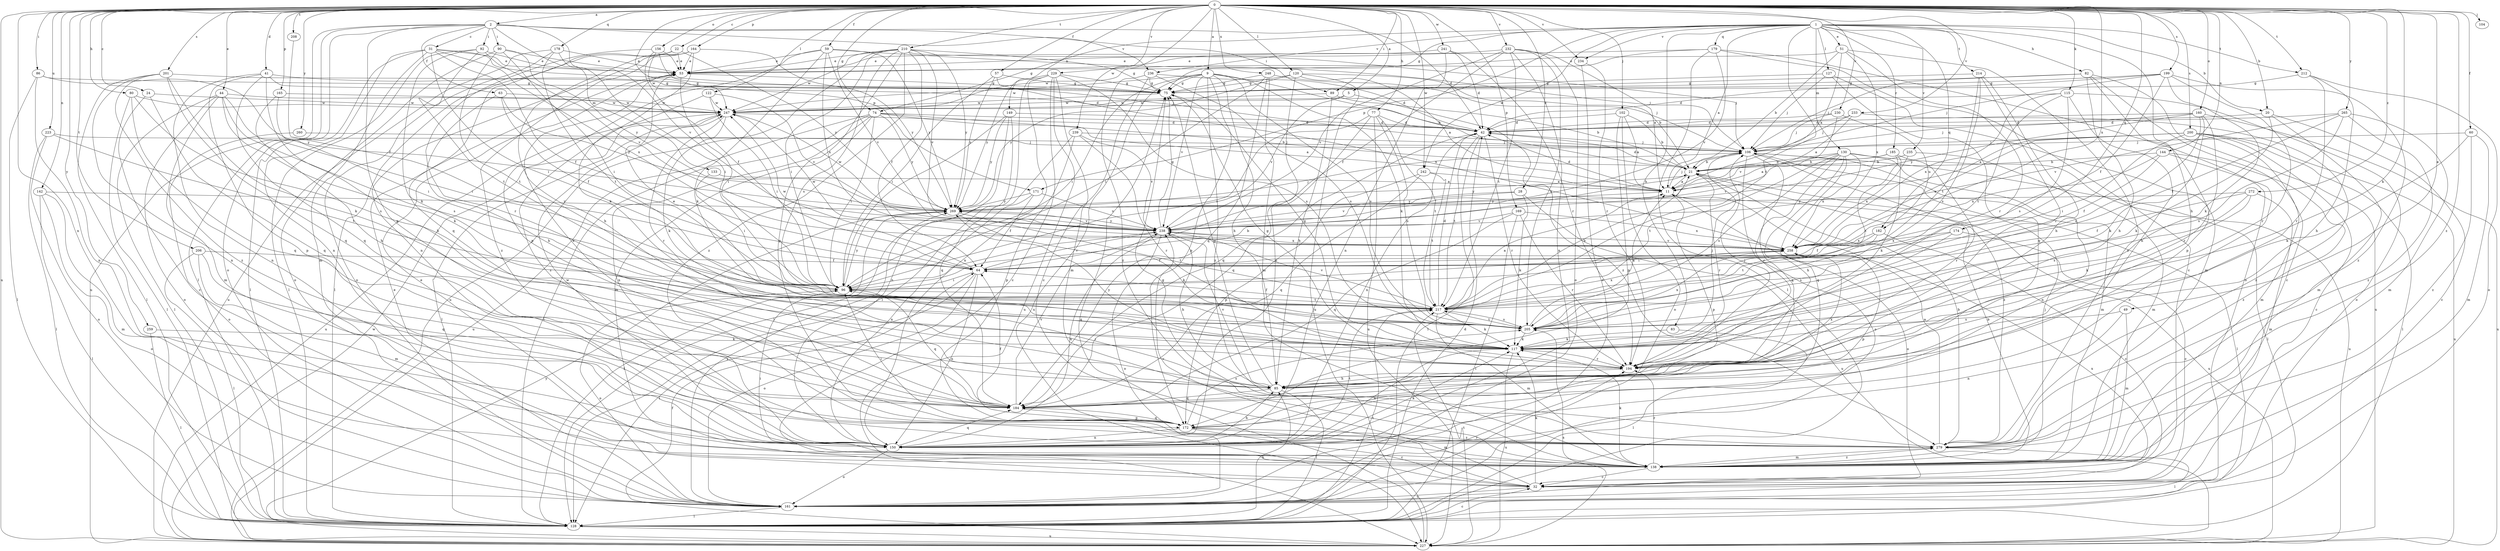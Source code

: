 strict digraph  {
0;
1;
2;
5;
9;
11;
20;
21;
22;
24;
28;
31;
32;
41;
42;
44;
49;
51;
53;
57;
59;
60;
63;
64;
74;
75;
77;
80;
82;
83;
85;
86;
89;
90;
92;
96;
102;
104;
106;
115;
117;
120;
122;
127;
128;
130;
133;
138;
142;
144;
149;
150;
156;
160;
161;
164;
165;
169;
171;
172;
174;
178;
179;
182;
184;
185;
194;
199;
200;
201;
205;
206;
208;
210;
212;
214;
217;
223;
227;
229;
230;
232;
233;
234;
235;
236;
238;
239;
241;
242;
247;
248;
258;
259;
260;
265;
269;
272;
279;
0 -> 2  [label=a];
0 -> 5  [label=a];
0 -> 9  [label=a];
0 -> 20  [label=b];
0 -> 22  [label=c];
0 -> 24  [label=c];
0 -> 28  [label=c];
0 -> 41  [label=d];
0 -> 44  [label=e];
0 -> 49  [label=e];
0 -> 57  [label=f];
0 -> 59  [label=f];
0 -> 60  [label=f];
0 -> 74  [label=g];
0 -> 77  [label=h];
0 -> 80  [label=h];
0 -> 86  [label=i];
0 -> 89  [label=i];
0 -> 102  [label=j];
0 -> 104  [label=j];
0 -> 115  [label=k];
0 -> 117  [label=k];
0 -> 120  [label=l];
0 -> 122  [label=l];
0 -> 142  [label=n];
0 -> 144  [label=n];
0 -> 149  [label=n];
0 -> 150  [label=n];
0 -> 156  [label=o];
0 -> 160  [label=o];
0 -> 164  [label=p];
0 -> 165  [label=p];
0 -> 169  [label=p];
0 -> 171  [label=p];
0 -> 174  [label=q];
0 -> 178  [label=q];
0 -> 199  [label=s];
0 -> 200  [label=s];
0 -> 201  [label=s];
0 -> 206  [label=t];
0 -> 208  [label=t];
0 -> 210  [label=t];
0 -> 212  [label=t];
0 -> 223  [label=u];
0 -> 227  [label=u];
0 -> 229  [label=v];
0 -> 230  [label=v];
0 -> 232  [label=v];
0 -> 233  [label=v];
0 -> 234  [label=v];
0 -> 239  [label=w];
0 -> 241  [label=w];
0 -> 242  [label=w];
0 -> 248  [label=x];
0 -> 258  [label=x];
0 -> 259  [label=y];
0 -> 260  [label=y];
0 -> 265  [label=y];
0 -> 272  [label=z];
0 -> 279  [label=z];
1 -> 11  [label=a];
1 -> 20  [label=b];
1 -> 51  [label=e];
1 -> 74  [label=g];
1 -> 75  [label=g];
1 -> 82  [label=h];
1 -> 83  [label=h];
1 -> 85  [label=h];
1 -> 127  [label=l];
1 -> 130  [label=m];
1 -> 171  [label=p];
1 -> 179  [label=q];
1 -> 182  [label=q];
1 -> 185  [label=r];
1 -> 212  [label=t];
1 -> 214  [label=t];
1 -> 217  [label=t];
1 -> 234  [label=v];
1 -> 235  [label=v];
1 -> 236  [label=v];
1 -> 242  [label=w];
2 -> 31  [label=c];
2 -> 42  [label=d];
2 -> 63  [label=f];
2 -> 89  [label=i];
2 -> 90  [label=i];
2 -> 92  [label=i];
2 -> 128  [label=l];
2 -> 133  [label=m];
2 -> 161  [label=o];
2 -> 184  [label=q];
2 -> 227  [label=u];
2 -> 236  [label=v];
2 -> 238  [label=v];
5 -> 238  [label=v];
5 -> 247  [label=w];
5 -> 279  [label=z];
9 -> 21  [label=b];
9 -> 75  [label=g];
9 -> 85  [label=h];
9 -> 96  [label=i];
9 -> 117  [label=k];
9 -> 172  [label=p];
9 -> 205  [label=s];
9 -> 227  [label=u];
9 -> 238  [label=v];
9 -> 247  [label=w];
9 -> 279  [label=z];
11 -> 42  [label=d];
11 -> 106  [label=j];
11 -> 161  [label=o];
11 -> 172  [label=p];
11 -> 227  [label=u];
11 -> 269  [label=y];
20 -> 32  [label=c];
20 -> 42  [label=d];
20 -> 117  [label=k];
20 -> 138  [label=m];
21 -> 11  [label=a];
21 -> 42  [label=d];
21 -> 128  [label=l];
21 -> 194  [label=r];
21 -> 269  [label=y];
22 -> 53  [label=e];
22 -> 85  [label=h];
22 -> 184  [label=q];
22 -> 269  [label=y];
24 -> 32  [label=c];
24 -> 184  [label=q];
24 -> 247  [label=w];
28 -> 117  [label=k];
28 -> 227  [label=u];
28 -> 238  [label=v];
28 -> 269  [label=y];
31 -> 53  [label=e];
31 -> 64  [label=f];
31 -> 75  [label=g];
31 -> 96  [label=i];
31 -> 128  [label=l];
31 -> 138  [label=m];
31 -> 150  [label=n];
31 -> 258  [label=x];
32 -> 53  [label=e];
32 -> 117  [label=k];
32 -> 161  [label=o];
32 -> 238  [label=v];
32 -> 258  [label=x];
41 -> 42  [label=d];
41 -> 75  [label=g];
41 -> 85  [label=h];
41 -> 150  [label=n];
41 -> 172  [label=p];
41 -> 184  [label=q];
42 -> 106  [label=j];
42 -> 128  [label=l];
42 -> 150  [label=n];
42 -> 184  [label=q];
42 -> 194  [label=r];
42 -> 217  [label=t];
44 -> 96  [label=i];
44 -> 117  [label=k];
44 -> 128  [label=l];
44 -> 138  [label=m];
44 -> 161  [label=o];
44 -> 205  [label=s];
44 -> 247  [label=w];
49 -> 138  [label=m];
49 -> 150  [label=n];
49 -> 205  [label=s];
51 -> 11  [label=a];
51 -> 21  [label=b];
51 -> 53  [label=e];
51 -> 194  [label=r];
51 -> 258  [label=x];
51 -> 279  [label=z];
53 -> 75  [label=g];
53 -> 96  [label=i];
57 -> 75  [label=g];
57 -> 96  [label=i];
57 -> 258  [label=x];
57 -> 269  [label=y];
59 -> 53  [label=e];
59 -> 106  [label=j];
59 -> 117  [label=k];
59 -> 172  [label=p];
59 -> 238  [label=v];
59 -> 258  [label=x];
59 -> 269  [label=y];
60 -> 106  [label=j];
60 -> 117  [label=k];
60 -> 138  [label=m];
60 -> 279  [label=z];
63 -> 64  [label=f];
63 -> 85  [label=h];
63 -> 247  [label=w];
63 -> 269  [label=y];
64 -> 96  [label=i];
64 -> 128  [label=l];
64 -> 150  [label=n];
64 -> 161  [label=o];
64 -> 238  [label=v];
64 -> 247  [label=w];
74 -> 11  [label=a];
74 -> 21  [label=b];
74 -> 42  [label=d];
74 -> 96  [label=i];
74 -> 128  [label=l];
74 -> 138  [label=m];
74 -> 150  [label=n];
74 -> 227  [label=u];
74 -> 269  [label=y];
75 -> 247  [label=w];
77 -> 42  [label=d];
77 -> 96  [label=i];
77 -> 184  [label=q];
77 -> 205  [label=s];
77 -> 217  [label=t];
77 -> 227  [label=u];
80 -> 128  [label=l];
80 -> 184  [label=q];
80 -> 205  [label=s];
80 -> 247  [label=w];
82 -> 32  [label=c];
82 -> 75  [label=g];
82 -> 85  [label=h];
82 -> 106  [label=j];
82 -> 172  [label=p];
82 -> 227  [label=u];
83 -> 117  [label=k];
83 -> 128  [label=l];
85 -> 75  [label=g];
85 -> 96  [label=i];
85 -> 128  [label=l];
85 -> 184  [label=q];
85 -> 238  [label=v];
85 -> 258  [label=x];
86 -> 75  [label=g];
86 -> 128  [label=l];
86 -> 150  [label=n];
86 -> 269  [label=y];
89 -> 21  [label=b];
89 -> 85  [label=h];
89 -> 247  [label=w];
90 -> 53  [label=e];
90 -> 96  [label=i];
90 -> 161  [label=o];
90 -> 217  [label=t];
90 -> 269  [label=y];
92 -> 53  [label=e];
92 -> 117  [label=k];
92 -> 128  [label=l];
92 -> 217  [label=t];
92 -> 238  [label=v];
96 -> 21  [label=b];
96 -> 161  [label=o];
96 -> 184  [label=q];
96 -> 217  [label=t];
96 -> 269  [label=y];
102 -> 11  [label=a];
102 -> 21  [label=b];
102 -> 42  [label=d];
102 -> 161  [label=o];
102 -> 172  [label=p];
106 -> 21  [label=b];
106 -> 138  [label=m];
106 -> 161  [label=o];
106 -> 184  [label=q];
106 -> 227  [label=u];
106 -> 279  [label=z];
115 -> 85  [label=h];
115 -> 161  [label=o];
115 -> 205  [label=s];
115 -> 217  [label=t];
115 -> 247  [label=w];
115 -> 258  [label=x];
117 -> 75  [label=g];
117 -> 106  [label=j];
117 -> 150  [label=n];
117 -> 194  [label=r];
117 -> 227  [label=u];
120 -> 11  [label=a];
120 -> 21  [label=b];
120 -> 75  [label=g];
120 -> 150  [label=n];
120 -> 227  [label=u];
120 -> 269  [label=y];
122 -> 96  [label=i];
122 -> 238  [label=v];
122 -> 247  [label=w];
122 -> 279  [label=z];
127 -> 75  [label=g];
127 -> 106  [label=j];
127 -> 138  [label=m];
127 -> 184  [label=q];
128 -> 32  [label=c];
128 -> 42  [label=d];
128 -> 85  [label=h];
128 -> 217  [label=t];
128 -> 227  [label=u];
130 -> 11  [label=a];
130 -> 21  [label=b];
130 -> 85  [label=h];
130 -> 128  [label=l];
130 -> 150  [label=n];
130 -> 184  [label=q];
130 -> 194  [label=r];
130 -> 205  [label=s];
130 -> 217  [label=t];
130 -> 258  [label=x];
133 -> 11  [label=a];
133 -> 96  [label=i];
138 -> 21  [label=b];
138 -> 32  [label=c];
138 -> 75  [label=g];
138 -> 96  [label=i];
138 -> 106  [label=j];
138 -> 117  [label=k];
138 -> 194  [label=r];
138 -> 279  [label=z];
142 -> 128  [label=l];
142 -> 138  [label=m];
142 -> 161  [label=o];
142 -> 269  [label=y];
144 -> 21  [label=b];
144 -> 64  [label=f];
144 -> 150  [label=n];
144 -> 258  [label=x];
144 -> 279  [label=z];
149 -> 42  [label=d];
149 -> 96  [label=i];
149 -> 128  [label=l];
149 -> 150  [label=n];
149 -> 269  [label=y];
150 -> 85  [label=h];
150 -> 117  [label=k];
150 -> 161  [label=o];
150 -> 184  [label=q];
150 -> 217  [label=t];
150 -> 247  [label=w];
156 -> 53  [label=e];
156 -> 64  [label=f];
156 -> 106  [label=j];
156 -> 194  [label=r];
156 -> 247  [label=w];
160 -> 42  [label=d];
160 -> 106  [label=j];
160 -> 117  [label=k];
160 -> 194  [label=r];
160 -> 205  [label=s];
160 -> 227  [label=u];
160 -> 269  [label=y];
161 -> 53  [label=e];
161 -> 128  [label=l];
161 -> 194  [label=r];
161 -> 269  [label=y];
164 -> 53  [label=e];
164 -> 117  [label=k];
164 -> 128  [label=l];
164 -> 150  [label=n];
164 -> 269  [label=y];
164 -> 279  [label=z];
165 -> 85  [label=h];
165 -> 96  [label=i];
165 -> 247  [label=w];
169 -> 128  [label=l];
169 -> 184  [label=q];
169 -> 194  [label=r];
169 -> 238  [label=v];
169 -> 258  [label=x];
171 -> 64  [label=f];
171 -> 150  [label=n];
171 -> 238  [label=v];
171 -> 269  [label=y];
172 -> 32  [label=c];
172 -> 64  [label=f];
172 -> 96  [label=i];
172 -> 138  [label=m];
172 -> 150  [label=n];
172 -> 184  [label=q];
172 -> 205  [label=s];
172 -> 279  [label=z];
174 -> 32  [label=c];
174 -> 96  [label=i];
174 -> 205  [label=s];
174 -> 258  [label=x];
178 -> 53  [label=e];
178 -> 96  [label=i];
178 -> 161  [label=o];
178 -> 217  [label=t];
178 -> 227  [label=u];
179 -> 32  [label=c];
179 -> 53  [label=e];
179 -> 128  [label=l];
179 -> 161  [label=o];
179 -> 238  [label=v];
179 -> 247  [label=w];
182 -> 32  [label=c];
182 -> 64  [label=f];
182 -> 217  [label=t];
182 -> 258  [label=x];
184 -> 53  [label=e];
184 -> 172  [label=p];
184 -> 238  [label=v];
185 -> 21  [label=b];
185 -> 117  [label=k];
185 -> 194  [label=r];
185 -> 217  [label=t];
185 -> 238  [label=v];
194 -> 75  [label=g];
194 -> 85  [label=h];
194 -> 106  [label=j];
194 -> 269  [label=y];
199 -> 42  [label=d];
199 -> 64  [label=f];
199 -> 75  [label=g];
199 -> 106  [label=j];
199 -> 117  [label=k];
199 -> 194  [label=r];
199 -> 279  [label=z];
200 -> 11  [label=a];
200 -> 32  [label=c];
200 -> 96  [label=i];
200 -> 106  [label=j];
200 -> 128  [label=l];
200 -> 138  [label=m];
200 -> 227  [label=u];
200 -> 258  [label=x];
201 -> 75  [label=g];
201 -> 117  [label=k];
201 -> 128  [label=l];
201 -> 150  [label=n];
201 -> 184  [label=q];
201 -> 279  [label=z];
205 -> 11  [label=a];
205 -> 53  [label=e];
205 -> 117  [label=k];
205 -> 217  [label=t];
205 -> 258  [label=x];
206 -> 64  [label=f];
206 -> 128  [label=l];
206 -> 138  [label=m];
206 -> 184  [label=q];
208 -> 64  [label=f];
210 -> 53  [label=e];
210 -> 64  [label=f];
210 -> 75  [label=g];
210 -> 96  [label=i];
210 -> 106  [label=j];
210 -> 172  [label=p];
210 -> 205  [label=s];
210 -> 227  [label=u];
210 -> 238  [label=v];
210 -> 247  [label=w];
210 -> 269  [label=y];
210 -> 279  [label=z];
212 -> 75  [label=g];
212 -> 85  [label=h];
212 -> 161  [label=o];
212 -> 194  [label=r];
214 -> 75  [label=g];
214 -> 85  [label=h];
214 -> 194  [label=r];
214 -> 205  [label=s];
214 -> 217  [label=t];
217 -> 11  [label=a];
217 -> 21  [label=b];
217 -> 42  [label=d];
217 -> 64  [label=f];
217 -> 117  [label=k];
217 -> 138  [label=m];
217 -> 205  [label=s];
217 -> 238  [label=v];
217 -> 258  [label=x];
223 -> 106  [label=j];
223 -> 128  [label=l];
223 -> 161  [label=o];
223 -> 217  [label=t];
227 -> 64  [label=f];
227 -> 75  [label=g];
227 -> 205  [label=s];
227 -> 217  [label=t];
227 -> 247  [label=w];
227 -> 269  [label=y];
229 -> 32  [label=c];
229 -> 75  [label=g];
229 -> 128  [label=l];
229 -> 138  [label=m];
229 -> 150  [label=n];
229 -> 205  [label=s];
229 -> 227  [label=u];
229 -> 269  [label=y];
230 -> 42  [label=d];
230 -> 106  [label=j];
230 -> 238  [label=v];
230 -> 182  [label=u];
232 -> 11  [label=a];
232 -> 53  [label=e];
232 -> 64  [label=f];
232 -> 150  [label=n];
232 -> 161  [label=o];
232 -> 205  [label=s];
232 -> 217  [label=t];
232 -> 238  [label=v];
233 -> 11  [label=a];
233 -> 42  [label=d];
233 -> 106  [label=j];
233 -> 279  [label=z];
234 -> 161  [label=o];
234 -> 194  [label=r];
235 -> 21  [label=b];
235 -> 138  [label=m];
235 -> 258  [label=x];
236 -> 32  [label=c];
236 -> 42  [label=d];
236 -> 75  [label=g];
236 -> 205  [label=s];
236 -> 279  [label=z];
238 -> 75  [label=g];
238 -> 85  [label=h];
238 -> 96  [label=i];
238 -> 150  [label=n];
238 -> 161  [label=o];
238 -> 258  [label=x];
238 -> 269  [label=y];
239 -> 106  [label=j];
239 -> 172  [label=p];
239 -> 184  [label=q];
239 -> 194  [label=r];
239 -> 238  [label=v];
241 -> 42  [label=d];
241 -> 53  [label=e];
241 -> 150  [label=n];
241 -> 194  [label=r];
242 -> 11  [label=a];
242 -> 172  [label=p];
242 -> 184  [label=q];
242 -> 217  [label=t];
247 -> 42  [label=d];
247 -> 117  [label=k];
247 -> 128  [label=l];
247 -> 194  [label=r];
247 -> 227  [label=u];
248 -> 75  [label=g];
248 -> 96  [label=i];
248 -> 106  [label=j];
248 -> 138  [label=m];
248 -> 184  [label=q];
258 -> 64  [label=f];
258 -> 172  [label=p];
258 -> 238  [label=v];
258 -> 247  [label=w];
259 -> 117  [label=k];
259 -> 128  [label=l];
260 -> 106  [label=j];
260 -> 161  [label=o];
265 -> 42  [label=d];
265 -> 64  [label=f];
265 -> 138  [label=m];
265 -> 205  [label=s];
265 -> 238  [label=v];
265 -> 279  [label=z];
269 -> 106  [label=j];
269 -> 117  [label=k];
269 -> 128  [label=l];
269 -> 217  [label=t];
269 -> 238  [label=v];
269 -> 247  [label=w];
272 -> 64  [label=f];
272 -> 117  [label=k];
272 -> 138  [label=m];
272 -> 205  [label=s];
272 -> 269  [label=y];
279 -> 11  [label=a];
279 -> 21  [label=b];
279 -> 128  [label=l];
279 -> 138  [label=m];
}
